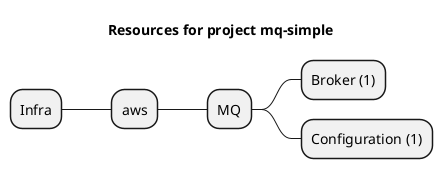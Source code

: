 @startmindmap
title Resources for project mq-simple
skinparam monochrome true
+ Infra
++ aws
+++ MQ
++++ Broker (1)
++++ Configuration (1)
@endmindmap